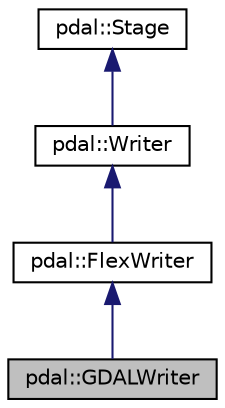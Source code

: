 digraph "pdal::GDALWriter"
{
  edge [fontname="Helvetica",fontsize="10",labelfontname="Helvetica",labelfontsize="10"];
  node [fontname="Helvetica",fontsize="10",shape=record];
  Node1 [label="pdal::GDALWriter",height=0.2,width=0.4,color="black", fillcolor="grey75", style="filled", fontcolor="black"];
  Node2 -> Node1 [dir="back",color="midnightblue",fontsize="10",style="solid",fontname="Helvetica"];
  Node2 [label="pdal::FlexWriter",height=0.2,width=0.4,color="black", fillcolor="white", style="filled",URL="$classpdal_1_1FlexWriter.html"];
  Node3 -> Node2 [dir="back",color="midnightblue",fontsize="10",style="solid",fontname="Helvetica"];
  Node3 [label="pdal::Writer",height=0.2,width=0.4,color="black", fillcolor="white", style="filled",URL="$classpdal_1_1Writer.html"];
  Node4 -> Node3 [dir="back",color="midnightblue",fontsize="10",style="solid",fontname="Helvetica"];
  Node4 [label="pdal::Stage",height=0.2,width=0.4,color="black", fillcolor="white", style="filled",URL="$classpdal_1_1Stage.html"];
}
